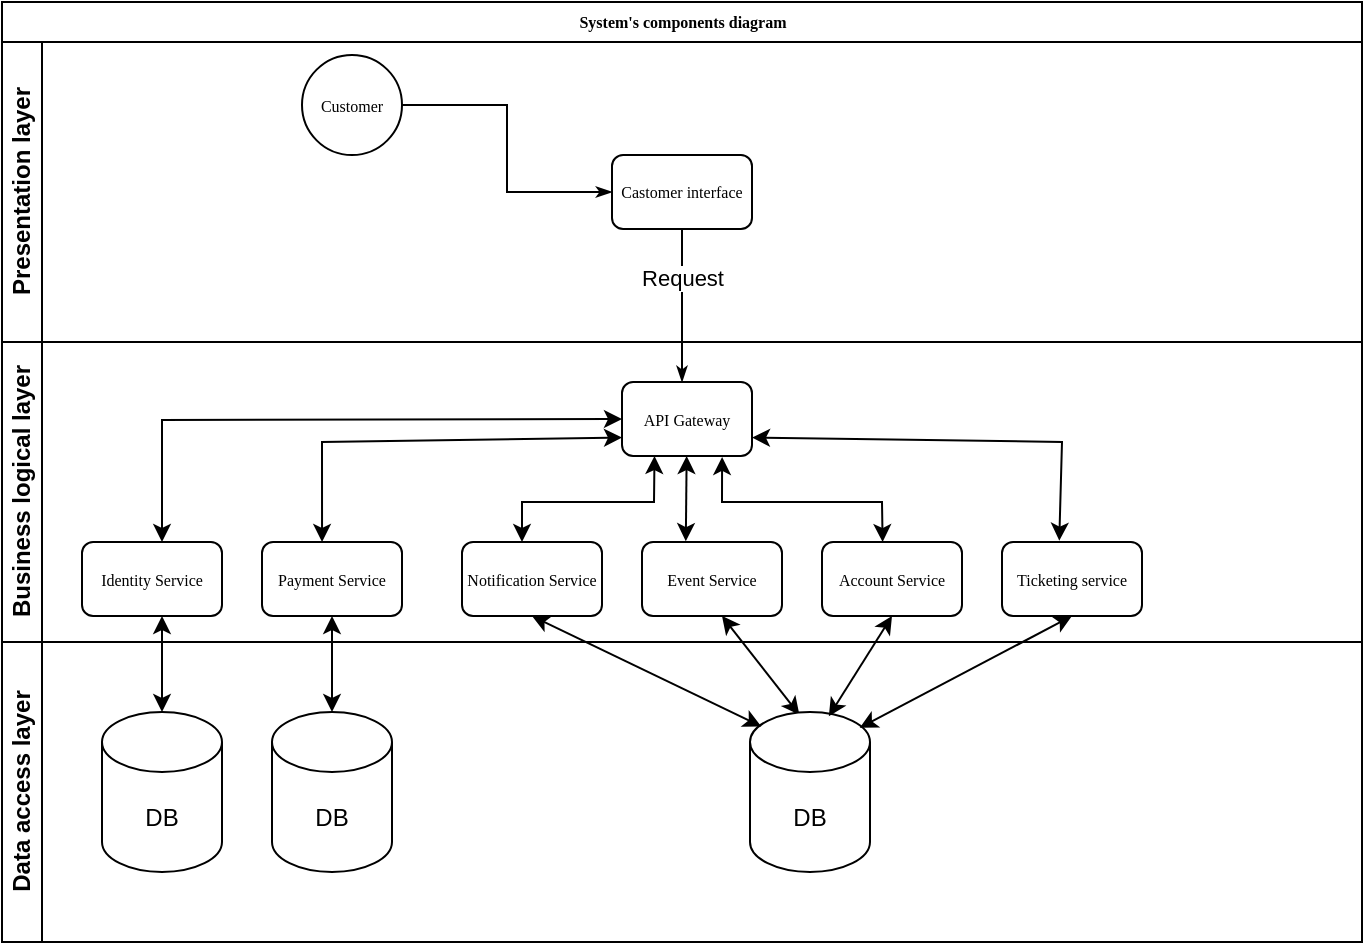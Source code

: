 <mxfile version="24.2.7" type="github" pages="3">
  <diagram id="C5RBs43oDa-KdzZeNtuy" name="Components">
    <mxGraphModel dx="989" dy="592" grid="1" gridSize="10" guides="1" tooltips="1" connect="1" arrows="1" fold="1" page="1" pageScale="1" pageWidth="827" pageHeight="1169" math="0" shadow="0">
      <root>
        <mxCell id="WIyWlLk6GJQsqaUBKTNV-0" />
        <mxCell id="WIyWlLk6GJQsqaUBKTNV-1" parent="WIyWlLk6GJQsqaUBKTNV-0" />
        <mxCell id="FSC2xQSQnxuu6QK0y-9J-13" value="&lt;span style=&quot;white-space-collapse: preserve;&quot; data-slate-fragment=&quot;JTVCJTdCJTIyZGF0YSUyMiUzQSU3QiU3RCUyQyUyMnR5cGUlMjIlM0ElMjJwYXJhZ3JhcGglMjIlMkMlMjJjaGlsZHJlbiUyMiUzQSU1QiU3QiUyMnRleHQlMjIlM0ElMjJzeXN0ZW0ncyUyMGNvbXBvbmVudHMlMjBkaWFncmFtJTIyJTJDJTIydXVpLXJpY2hUZXh0RWRpdG9yLXNwYW4tbWFyayUyMiUzQXRydWUlN0QlNUQlN0QlNUQ=&quot;&gt;System&#39;s components diagram&lt;/span&gt;" style="swimlane;html=1;childLayout=stackLayout;horizontal=1;startSize=20;horizontalStack=0;rounded=0;shadow=0;labelBackgroundColor=none;strokeWidth=1;fontFamily=Verdana;fontSize=8;align=center;" vertex="1" parent="WIyWlLk6GJQsqaUBKTNV-1">
          <mxGeometry x="40" y="10" width="680" height="470" as="geometry" />
        </mxCell>
        <mxCell id="FSC2xQSQnxuu6QK0y-9J-14" value="&lt;div&gt;Presentation layer&lt;/div&gt;" style="swimlane;html=1;startSize=20;horizontal=0;" vertex="1" parent="FSC2xQSQnxuu6QK0y-9J-13">
          <mxGeometry y="20" width="680" height="150" as="geometry" />
        </mxCell>
        <mxCell id="FSC2xQSQnxuu6QK0y-9J-15" style="edgeStyle=orthogonalEdgeStyle;rounded=0;html=1;labelBackgroundColor=none;startArrow=none;startFill=0;startSize=5;endArrow=classicThin;endFill=1;endSize=5;jettySize=auto;orthogonalLoop=1;strokeWidth=1;fontFamily=Verdana;fontSize=8" edge="1" parent="FSC2xQSQnxuu6QK0y-9J-14" source="FSC2xQSQnxuu6QK0y-9J-16" target="FSC2xQSQnxuu6QK0y-9J-17">
          <mxGeometry relative="1" as="geometry" />
        </mxCell>
        <mxCell id="FSC2xQSQnxuu6QK0y-9J-16" value="Customer" style="ellipse;whiteSpace=wrap;html=1;rounded=0;shadow=0;labelBackgroundColor=none;strokeWidth=1;fontFamily=Verdana;fontSize=8;align=center;" vertex="1" parent="FSC2xQSQnxuu6QK0y-9J-14">
          <mxGeometry x="150" y="6.5" width="50" height="50" as="geometry" />
        </mxCell>
        <mxCell id="FSC2xQSQnxuu6QK0y-9J-17" value="Castomer interface" style="rounded=1;whiteSpace=wrap;html=1;shadow=0;labelBackgroundColor=none;strokeWidth=1;fontFamily=Verdana;fontSize=8;align=center;" vertex="1" parent="FSC2xQSQnxuu6QK0y-9J-14">
          <mxGeometry x="305" y="56.5" width="70" height="37" as="geometry" />
        </mxCell>
        <mxCell id="FSC2xQSQnxuu6QK0y-9J-38" style="edgeStyle=orthogonalEdgeStyle;rounded=0;html=1;labelBackgroundColor=none;startArrow=none;startFill=0;startSize=5;endArrow=classicThin;endFill=1;endSize=5;jettySize=auto;orthogonalLoop=1;strokeWidth=1;fontFamily=Verdana;fontSize=8" edge="1" parent="FSC2xQSQnxuu6QK0y-9J-13" source="FSC2xQSQnxuu6QK0y-9J-17" target="FSC2xQSQnxuu6QK0y-9J-28">
          <mxGeometry relative="1" as="geometry">
            <Array as="points">
              <mxPoint x="340" y="150" />
              <mxPoint x="340" y="150" />
            </Array>
          </mxGeometry>
        </mxCell>
        <mxCell id="FSC2xQSQnxuu6QK0y-9J-48" value="Request" style="edgeLabel;html=1;align=center;verticalAlign=middle;resizable=0;points=[];" vertex="1" connectable="0" parent="FSC2xQSQnxuu6QK0y-9J-38">
          <mxGeometry x="-0.827" y="1" relative="1" as="geometry">
            <mxPoint x="-1" y="18" as="offset" />
          </mxGeometry>
        </mxCell>
        <mxCell id="FSC2xQSQnxuu6QK0y-9J-26" value="Business logical layer" style="swimlane;html=1;startSize=20;horizontal=0;" vertex="1" parent="FSC2xQSQnxuu6QK0y-9J-13">
          <mxGeometry y="170" width="680" height="150" as="geometry" />
        </mxCell>
        <mxCell id="FSC2xQSQnxuu6QK0y-9J-28" value="API Gateway" style="rounded=1;whiteSpace=wrap;html=1;shadow=0;labelBackgroundColor=none;strokeWidth=1;fontFamily=Verdana;fontSize=8;align=center;" vertex="1" parent="FSC2xQSQnxuu6QK0y-9J-26">
          <mxGeometry x="310" y="20" width="65" height="37" as="geometry" />
        </mxCell>
        <mxCell id="FSC2xQSQnxuu6QK0y-9J-19" value="Identity Service" style="rounded=1;whiteSpace=wrap;html=1;shadow=0;labelBackgroundColor=none;strokeWidth=1;fontFamily=Verdana;fontSize=8;align=center;" vertex="1" parent="FSC2xQSQnxuu6QK0y-9J-26">
          <mxGeometry x="40" y="100.0" width="70" height="37" as="geometry" />
        </mxCell>
        <mxCell id="FSC2xQSQnxuu6QK0y-9J-45" value="Account Service" style="rounded=1;whiteSpace=wrap;html=1;shadow=0;labelBackgroundColor=none;strokeWidth=1;fontFamily=Verdana;fontSize=8;align=center;" vertex="1" parent="FSC2xQSQnxuu6QK0y-9J-26">
          <mxGeometry x="410" y="100" width="70" height="37" as="geometry" />
        </mxCell>
        <mxCell id="FSC2xQSQnxuu6QK0y-9J-46" value="Event Service" style="rounded=1;whiteSpace=wrap;html=1;shadow=0;labelBackgroundColor=none;strokeWidth=1;fontFamily=Verdana;fontSize=8;align=center;" vertex="1" parent="FSC2xQSQnxuu6QK0y-9J-26">
          <mxGeometry x="320" y="100" width="70" height="37" as="geometry" />
        </mxCell>
        <mxCell id="FSC2xQSQnxuu6QK0y-9J-22" value="Payment Service" style="rounded=1;whiteSpace=wrap;html=1;shadow=0;labelBackgroundColor=none;strokeWidth=1;fontFamily=Verdana;fontSize=8;align=center;" vertex="1" parent="FSC2xQSQnxuu6QK0y-9J-26">
          <mxGeometry x="130" y="100.0" width="70" height="37" as="geometry" />
        </mxCell>
        <mxCell id="FSC2xQSQnxuu6QK0y-9J-37" value="Notification Service" style="rounded=1;whiteSpace=wrap;html=1;shadow=0;labelBackgroundColor=none;strokeWidth=1;fontFamily=Verdana;fontSize=8;align=center;" vertex="1" parent="FSC2xQSQnxuu6QK0y-9J-26">
          <mxGeometry x="230" y="100" width="70" height="37" as="geometry" />
        </mxCell>
        <mxCell id="FSC2xQSQnxuu6QK0y-9J-52" value="Ticketing service" style="rounded=1;whiteSpace=wrap;html=1;shadow=0;labelBackgroundColor=none;strokeWidth=1;fontFamily=Verdana;fontSize=8;align=center;" vertex="1" parent="FSC2xQSQnxuu6QK0y-9J-26">
          <mxGeometry x="500" y="100" width="70" height="37" as="geometry" />
        </mxCell>
        <mxCell id="FSC2xQSQnxuu6QK0y-9J-59" value="" style="endArrow=classic;startArrow=classic;html=1;rounded=0;entryX=0;entryY=0.5;entryDx=0;entryDy=0;" edge="1" parent="FSC2xQSQnxuu6QK0y-9J-26" target="FSC2xQSQnxuu6QK0y-9J-28">
          <mxGeometry width="50" height="50" relative="1" as="geometry">
            <mxPoint x="80" y="100" as="sourcePoint" />
            <mxPoint x="200" y="60" as="targetPoint" />
            <Array as="points">
              <mxPoint x="80" y="39" />
            </Array>
          </mxGeometry>
        </mxCell>
        <mxCell id="FSC2xQSQnxuu6QK0y-9J-61" value="" style="endArrow=classic;startArrow=classic;html=1;rounded=0;entryX=0.5;entryY=1;entryDx=0;entryDy=0;" edge="1" parent="FSC2xQSQnxuu6QK0y-9J-26">
          <mxGeometry width="50" height="50" relative="1" as="geometry">
            <mxPoint x="80" y="185" as="sourcePoint" />
            <mxPoint x="80" y="137" as="targetPoint" />
          </mxGeometry>
        </mxCell>
        <mxCell id="FSC2xQSQnxuu6QK0y-9J-62" value="" style="endArrow=classic;startArrow=classic;html=1;rounded=0;entryX=0;entryY=0.75;entryDx=0;entryDy=0;exitX=0.429;exitY=0;exitDx=0;exitDy=0;exitPerimeter=0;" edge="1" parent="FSC2xQSQnxuu6QK0y-9J-26" source="FSC2xQSQnxuu6QK0y-9J-22" target="FSC2xQSQnxuu6QK0y-9J-28">
          <mxGeometry width="50" height="50" relative="1" as="geometry">
            <mxPoint x="130" y="160" as="sourcePoint" />
            <mxPoint x="180" y="110" as="targetPoint" />
            <Array as="points">
              <mxPoint x="160" y="50" />
            </Array>
          </mxGeometry>
        </mxCell>
        <mxCell id="FSC2xQSQnxuu6QK0y-9J-63" value="" style="endArrow=classic;startArrow=classic;html=1;rounded=0;entryX=0.25;entryY=1;entryDx=0;entryDy=0;" edge="1" parent="FSC2xQSQnxuu6QK0y-9J-26" target="FSC2xQSQnxuu6QK0y-9J-28">
          <mxGeometry width="50" height="50" relative="1" as="geometry">
            <mxPoint x="260" y="100" as="sourcePoint" />
            <mxPoint x="180" y="110" as="targetPoint" />
            <Array as="points">
              <mxPoint x="260" y="80" />
              <mxPoint x="326" y="80" />
            </Array>
          </mxGeometry>
        </mxCell>
        <mxCell id="FSC2xQSQnxuu6QK0y-9J-64" value="" style="endArrow=classic;startArrow=classic;html=1;rounded=0;exitX=0.313;exitY=-0.011;exitDx=0;exitDy=0;exitPerimeter=0;" edge="1" parent="FSC2xQSQnxuu6QK0y-9J-26" source="FSC2xQSQnxuu6QK0y-9J-46" target="FSC2xQSQnxuu6QK0y-9J-28">
          <mxGeometry width="50" height="50" relative="1" as="geometry">
            <mxPoint x="130" y="160" as="sourcePoint" />
            <mxPoint x="350" y="60" as="targetPoint" />
          </mxGeometry>
        </mxCell>
        <mxCell id="FSC2xQSQnxuu6QK0y-9J-74" value="" style="endArrow=classic;startArrow=classic;html=1;rounded=0;entryX=0.77;entryY=1.013;entryDx=0;entryDy=0;entryPerimeter=0;" edge="1" parent="FSC2xQSQnxuu6QK0y-9J-26" target="FSC2xQSQnxuu6QK0y-9J-28">
          <mxGeometry width="50" height="50" relative="1" as="geometry">
            <mxPoint x="440.305" y="100" as="sourcePoint" />
            <mxPoint x="380" y="57" as="targetPoint" />
            <Array as="points">
              <mxPoint x="440" y="80" />
              <mxPoint x="360" y="80" />
            </Array>
          </mxGeometry>
        </mxCell>
        <mxCell id="FSC2xQSQnxuu6QK0y-9J-77" value="" style="endArrow=classic;startArrow=classic;html=1;rounded=0;exitX=1;exitY=0.75;exitDx=0;exitDy=0;entryX=0.409;entryY=-0.018;entryDx=0;entryDy=0;entryPerimeter=0;" edge="1" parent="FSC2xQSQnxuu6QK0y-9J-26" source="FSC2xQSQnxuu6QK0y-9J-28" target="FSC2xQSQnxuu6QK0y-9J-52">
          <mxGeometry width="50" height="50" relative="1" as="geometry">
            <mxPoint x="410" y="120" as="sourcePoint" />
            <mxPoint x="460" y="70" as="targetPoint" />
            <Array as="points">
              <mxPoint x="530" y="50" />
            </Array>
          </mxGeometry>
        </mxCell>
        <mxCell id="FSC2xQSQnxuu6QK0y-9J-80" value="" style="endArrow=classic;startArrow=classic;html=1;rounded=0;exitX=0.412;exitY=0.018;exitDx=0;exitDy=0;exitPerimeter=0;" edge="1" parent="FSC2xQSQnxuu6QK0y-9J-26" source="FSC2xQSQnxuu6QK0y-9J-57">
          <mxGeometry width="50" height="50" relative="1" as="geometry">
            <mxPoint x="310" y="187" as="sourcePoint" />
            <mxPoint x="360" y="137" as="targetPoint" />
          </mxGeometry>
        </mxCell>
        <mxCell id="FSC2xQSQnxuu6QK0y-9J-30" value="Data access layer" style="swimlane;html=1;startSize=20;horizontal=0;" vertex="1" parent="FSC2xQSQnxuu6QK0y-9J-13">
          <mxGeometry y="320" width="680" height="150" as="geometry" />
        </mxCell>
        <mxCell id="FSC2xQSQnxuu6QK0y-9J-56" value="DB" style="shape=cylinder3;whiteSpace=wrap;html=1;boundedLbl=1;backgroundOutline=1;size=15;" vertex="1" parent="FSC2xQSQnxuu6QK0y-9J-30">
          <mxGeometry x="135" y="35" width="60" height="80" as="geometry" />
        </mxCell>
        <mxCell id="FSC2xQSQnxuu6QK0y-9J-55" value="DB" style="shape=cylinder3;whiteSpace=wrap;html=1;boundedLbl=1;backgroundOutline=1;size=15;" vertex="1" parent="FSC2xQSQnxuu6QK0y-9J-30">
          <mxGeometry x="50" y="35" width="60" height="80" as="geometry" />
        </mxCell>
        <mxCell id="FSC2xQSQnxuu6QK0y-9J-57" value="DB" style="shape=cylinder3;whiteSpace=wrap;html=1;boundedLbl=1;backgroundOutline=1;size=15;" vertex="1" parent="FSC2xQSQnxuu6QK0y-9J-30">
          <mxGeometry x="374" y="35" width="60" height="80" as="geometry" />
        </mxCell>
        <mxCell id="FSC2xQSQnxuu6QK0y-9J-60" value="" style="endArrow=classic;startArrow=classic;html=1;rounded=0;entryX=0.5;entryY=1;entryDx=0;entryDy=0;" edge="1" parent="FSC2xQSQnxuu6QK0y-9J-13" source="FSC2xQSQnxuu6QK0y-9J-56" target="FSC2xQSQnxuu6QK0y-9J-22">
          <mxGeometry width="50" height="50" relative="1" as="geometry">
            <mxPoint x="130" y="380" as="sourcePoint" />
            <mxPoint x="180" y="330" as="targetPoint" />
          </mxGeometry>
        </mxCell>
        <mxCell id="FSC2xQSQnxuu6QK0y-9J-78" value="" style="endArrow=classic;startArrow=classic;html=1;rounded=0;entryX=0.5;entryY=1;entryDx=0;entryDy=0;exitX=0.914;exitY=0.099;exitDx=0;exitDy=0;exitPerimeter=0;" edge="1" parent="FSC2xQSQnxuu6QK0y-9J-13" source="FSC2xQSQnxuu6QK0y-9J-57" target="FSC2xQSQnxuu6QK0y-9J-52">
          <mxGeometry width="50" height="50" relative="1" as="geometry">
            <mxPoint x="410" y="373" as="sourcePoint" />
            <mxPoint x="535" y="300" as="targetPoint" />
          </mxGeometry>
        </mxCell>
        <mxCell id="FSC2xQSQnxuu6QK0y-9J-79" value="" style="endArrow=classic;startArrow=classic;html=1;rounded=0;entryX=0.5;entryY=1;entryDx=0;entryDy=0;exitX=0.657;exitY=0.027;exitDx=0;exitDy=0;exitPerimeter=0;" edge="1" parent="FSC2xQSQnxuu6QK0y-9J-13" source="FSC2xQSQnxuu6QK0y-9J-57" target="FSC2xQSQnxuu6QK0y-9J-45">
          <mxGeometry width="50" height="50" relative="1" as="geometry">
            <mxPoint x="402.71" y="355" as="sourcePoint" />
            <mxPoint x="434.0" y="280.409" as="targetPoint" />
          </mxGeometry>
        </mxCell>
        <mxCell id="FSC2xQSQnxuu6QK0y-9J-82" value="" style="endArrow=classic;startArrow=classic;html=1;rounded=0;entryX=0.5;entryY=1;entryDx=0;entryDy=0;exitX=0.094;exitY=0.09;exitDx=0;exitDy=0;exitPerimeter=0;" edge="1" parent="FSC2xQSQnxuu6QK0y-9J-13" source="FSC2xQSQnxuu6QK0y-9J-57" target="FSC2xQSQnxuu6QK0y-9J-37">
          <mxGeometry width="50" height="50" relative="1" as="geometry">
            <mxPoint x="382.27" y="363.44" as="sourcePoint" />
            <mxPoint x="240.0" y="289.996" as="targetPoint" />
          </mxGeometry>
        </mxCell>
      </root>
    </mxGraphModel>
  </diagram>
  <diagram id="VbopG9nKai5J8iTSAUIw" name="State machine">
    <mxGraphModel dx="2284" dy="858" grid="1" gridSize="10" guides="1" tooltips="1" connect="1" arrows="1" fold="1" page="1" pageScale="1" pageWidth="850" pageHeight="1100" math="0" shadow="0">
      <root>
        <mxCell id="0" />
        <mxCell id="1" parent="0" />
        <mxCell id="OxrIHFO919TnP80p8CpJ-8" value="&lt;span style=&quot;white-space: pre;&quot; data-slate-fragment=&quot;JTVCJTdCJTIyZGF0YSUyMiUzQSU3QiU3RCUyQyUyMnR5cGUlMjIlM0ElMjJwYXJhZ3JhcGglMjIlMkMlMjJjaGlsZHJlbiUyMiUzQSU1QiU3QiUyMnRleHQlMjIlM0ElMjIlMjBzdGF0ZSUyMG1hY2hpbmUlMjBkaWFncmFtJTIwZm9yJTIwYSUyMHNlYXQlMjBzdGF0ZSUyMiUyQyUyMnV1aS1yaWNoVGV4dEVkaXRvci1zcGFuLW1hcmslMjIlM0F0cnVlJTdEJTVEJTdEJTVE&quot;&gt; State machine diagram for a seat state&lt;/span&gt;" style="swimlane;whiteSpace=wrap;html=1;" vertex="1" parent="1">
          <mxGeometry x="-790" y="50" width="580" height="490" as="geometry" />
        </mxCell>
        <mxCell id="OxrIHFO919TnP80p8CpJ-1" value="" style="ellipse;fillColor=strokeColor;" vertex="1" parent="OxrIHFO919TnP80p8CpJ-8">
          <mxGeometry x="267" y="80" width="14" height="14" as="geometry" />
        </mxCell>
        <mxCell id="OxrIHFO919TnP80p8CpJ-2" value="Available" style="rounded=1;absoluteArcSize=1;arcSize=14;whiteSpace=wrap;strokeWidth=2;" vertex="1" parent="OxrIHFO919TnP80p8CpJ-8">
          <mxGeometry x="233" y="144" width="81" height="34" as="geometry" />
        </mxCell>
        <mxCell id="OxrIHFO919TnP80p8CpJ-3" value="Booked" style="rounded=1;absoluteArcSize=1;arcSize=14;whiteSpace=wrap;strokeWidth=2;" vertex="1" parent="OxrIHFO919TnP80p8CpJ-8">
          <mxGeometry x="233" y="247" width="82" height="34" as="geometry" />
        </mxCell>
        <mxCell id="OxrIHFO919TnP80p8CpJ-4" value="" style="curved=1;startArrow=none;;exitX=0.475;exitY=1;entryX=0.502;entryY=0;rounded=0;" edge="1" parent="OxrIHFO919TnP80p8CpJ-8" source="OxrIHFO919TnP80p8CpJ-1" target="OxrIHFO919TnP80p8CpJ-2">
          <mxGeometry relative="1" as="geometry">
            <Array as="points" />
          </mxGeometry>
        </mxCell>
        <mxCell id="OxrIHFO919TnP80p8CpJ-5" value="Seat taken" style="curved=1;startArrow=none;;exitX=0.284;exitY=1;entryX=0.281;entryY=0;rounded=0;" edge="1" parent="OxrIHFO919TnP80p8CpJ-8" source="OxrIHFO919TnP80p8CpJ-2" target="OxrIHFO919TnP80p8CpJ-3">
          <mxGeometry x="-0.46" y="15" relative="1" as="geometry">
            <Array as="points">
              <mxPoint x="110" y="210" />
            </Array>
            <mxPoint as="offset" />
          </mxGeometry>
        </mxCell>
        <mxCell id="OxrIHFO919TnP80p8CpJ-6" value="Seat released" style="curved=1;startArrow=none;;exitX=0.711;exitY=0;entryX=0.719;entryY=1;rounded=0;" edge="1" parent="OxrIHFO919TnP80p8CpJ-8" source="OxrIHFO919TnP80p8CpJ-3" target="OxrIHFO919TnP80p8CpJ-2">
          <mxGeometry x="0.465" y="15" relative="1" as="geometry">
            <Array as="points">
              <mxPoint x="480" y="210" />
            </Array>
            <mxPoint as="offset" />
          </mxGeometry>
        </mxCell>
        <mxCell id="OxrIHFO919TnP80p8CpJ-7" value="Seat not yet released" style="curved=1;startArrow=none;;exitX=0.993;exitY=0.323;entryX=0.993;entryY=0.677;rounded=0;" edge="1" parent="OxrIHFO919TnP80p8CpJ-8" source="OxrIHFO919TnP80p8CpJ-3" target="OxrIHFO919TnP80p8CpJ-3">
          <mxGeometry relative="1" as="geometry">
            <Array as="points">
              <mxPoint x="389" y="247" />
              <mxPoint x="407" y="247" />
              <mxPoint x="426" y="264" />
              <mxPoint x="407" y="281" />
              <mxPoint x="389" y="281" />
            </Array>
          </mxGeometry>
        </mxCell>
        <mxCell id="OxrIHFO919TnP80p8CpJ-11" value="" style="endArrow=classic;html=1;rounded=0;exitX=0.5;exitY=1;exitDx=0;exitDy=0;entryX=0.5;entryY=0;entryDx=0;entryDy=0;" edge="1" parent="OxrIHFO919TnP80p8CpJ-8" source="OxrIHFO919TnP80p8CpJ-3" target="OxrIHFO919TnP80p8CpJ-9">
          <mxGeometry width="50" height="50" relative="1" as="geometry">
            <mxPoint x="410" y="330" as="sourcePoint" />
            <mxPoint x="460" y="280" as="targetPoint" />
          </mxGeometry>
        </mxCell>
        <mxCell id="OxrIHFO919TnP80p8CpJ-12" value="Seat paid" style="edgeLabel;html=1;align=center;verticalAlign=middle;resizable=0;points=[];" vertex="1" connectable="0" parent="OxrIHFO919TnP80p8CpJ-11">
          <mxGeometry x="0.063" y="2" relative="1" as="geometry">
            <mxPoint x="-2" y="-2" as="offset" />
          </mxGeometry>
        </mxCell>
        <mxCell id="OxrIHFO919TnP80p8CpJ-14" value="" style="curved=1;endArrow=classic;html=1;rounded=0;exitX=1;exitY=0.5;exitDx=0;exitDy=0;" edge="1" parent="OxrIHFO919TnP80p8CpJ-8" source="OxrIHFO919TnP80p8CpJ-9">
          <mxGeometry width="50" height="50" relative="1" as="geometry">
            <mxPoint x="314" y="372" as="sourcePoint" />
            <mxPoint x="310" y="156" as="targetPoint" />
            <Array as="points">
              <mxPoint x="460" y="325" />
              <mxPoint x="540" y="295" />
              <mxPoint x="540" y="185" />
            </Array>
          </mxGeometry>
        </mxCell>
        <mxCell id="OxrIHFO919TnP80p8CpJ-15" value="Order canceled" style="edgeLabel;html=1;align=center;verticalAlign=middle;resizable=0;points=[];" vertex="1" connectable="0" parent="OxrIHFO919TnP80p8CpJ-14">
          <mxGeometry x="-0.099" relative="1" as="geometry">
            <mxPoint x="-10" y="-8" as="offset" />
          </mxGeometry>
        </mxCell>
        <mxCell id="OxrIHFO919TnP80p8CpJ-19" value="" style="endArrow=classic;html=1;rounded=0;exitX=0.5;exitY=0;exitDx=0;exitDy=0;entryX=0.5;entryY=1;entryDx=0;entryDy=0;" edge="1" parent="OxrIHFO919TnP80p8CpJ-8" source="OxrIHFO919TnP80p8CpJ-3" target="OxrIHFO919TnP80p8CpJ-2">
          <mxGeometry width="50" height="50" relative="1" as="geometry">
            <mxPoint x="410" y="320" as="sourcePoint" />
            <mxPoint x="460" y="270" as="targetPoint" />
          </mxGeometry>
        </mxCell>
        <mxCell id="OxrIHFO919TnP80p8CpJ-20" value="Book time expired" style="edgeLabel;html=1;align=center;verticalAlign=middle;resizable=0;points=[];" vertex="1" connectable="0" parent="OxrIHFO919TnP80p8CpJ-19">
          <mxGeometry x="0.043" relative="1" as="geometry">
            <mxPoint as="offset" />
          </mxGeometry>
        </mxCell>
        <mxCell id="OxrIHFO919TnP80p8CpJ-9" value="Sold" style="rounded=1;absoluteArcSize=1;arcSize=14;whiteSpace=wrap;strokeWidth=2;" vertex="1" parent="OxrIHFO919TnP80p8CpJ-8">
          <mxGeometry x="232" y="340" width="82" height="34" as="geometry" />
        </mxCell>
        <mxCell id="OxrIHFO919TnP80p8CpJ-18" value="" style="endArrow=classic;html=1;rounded=0;exitX=0.5;exitY=1;exitDx=0;exitDy=0;" edge="1" parent="OxrIHFO919TnP80p8CpJ-8" source="OxrIHFO919TnP80p8CpJ-9" target="OxrIHFO919TnP80p8CpJ-17">
          <mxGeometry width="50" height="50" relative="1" as="geometry">
            <mxPoint x="273" y="374" as="sourcePoint" />
            <mxPoint x="273" y="430" as="targetPoint" />
          </mxGeometry>
        </mxCell>
        <mxCell id="OxrIHFO919TnP80p8CpJ-17" value="" style="ellipse;fillColor=strokeColor;" vertex="1" parent="OxrIHFO919TnP80p8CpJ-8">
          <mxGeometry x="266" y="420" width="14" height="14" as="geometry" />
        </mxCell>
      </root>
    </mxGraphModel>
  </diagram>
  <diagram id="KAtjBUedNfmfqGlVJ2dM" name="Sequence">
    <mxGraphModel dx="2216" dy="817" grid="1" gridSize="10" guides="1" tooltips="1" connect="1" arrows="1" fold="1" page="1" pageScale="1" pageWidth="850" pageHeight="1100" math="0" shadow="0">
      <root>
        <mxCell id="0" />
        <mxCell id="1" parent="0" />
        <mxCell id="52OlmpjXNag8NZeNVnOG-27" value="&lt;span style=&quot;white-space: pre;&quot; data-slate-fragment=&quot;JTVCJTdCJTIyZGF0YSUyMiUzQSU3QiU3RCUyQyUyMnR5cGUlMjIlM0ElMjJwYXJhZ3JhcGglMjIlMkMlMjJjaGlsZHJlbiUyMiUzQSU1QiU3QiUyMnRleHQlMjIlM0ElMjJzZXF1ZW5jZSUyMGRpYWdyYW0lMjBmb3IlMjBidXlpbmclMjBhJTIwc2VhdCUyMG9mJTIwYSUyMGxvd2VzdCUyMHByaWNlJTIyJTJDJTIydXVpLXJpY2hUZXh0RWRpdG9yLXNwYW4tbWFyayUyMiUzQXRydWUlN0QlNUQlN0QlNUQ=&quot;&gt;Sequence diagram for buying a seat of a lowest price&lt;/span&gt;" style="swimlane;whiteSpace=wrap;html=1;" vertex="1" parent="1">
          <mxGeometry x="-825" y="20" width="945" height="900" as="geometry" />
        </mxCell>
        <mxCell id="52OlmpjXNag8NZeNVnOG-28" value="Castomer" style="shape=umlLifeline;perimeter=lifelinePerimeter;whiteSpace=wrap;container=1;dropTarget=0;collapsible=0;recursiveResize=0;outlineConnect=0;portConstraint=eastwest;newEdgeStyle={&quot;edgeStyle&quot;:&quot;elbowEdgeStyle&quot;,&quot;elbow&quot;:&quot;vertical&quot;,&quot;curved&quot;:0,&quot;rounded&quot;:0};size=65;" vertex="1" parent="1">
          <mxGeometry x="-790" y="70" width="150" height="740" as="geometry" />
        </mxCell>
        <mxCell id="52OlmpjXNag8NZeNVnOG-29" value="TicketingSystem" style="shape=umlLifeline;perimeter=lifelinePerimeter;whiteSpace=wrap;container=1;dropTarget=0;collapsible=0;recursiveResize=0;outlineConnect=0;portConstraint=eastwest;newEdgeStyle={&quot;edgeStyle&quot;:&quot;elbowEdgeStyle&quot;,&quot;elbow&quot;:&quot;vertical&quot;,&quot;curved&quot;:0,&quot;rounded&quot;:0};size=65;" vertex="1" parent="1">
          <mxGeometry x="-558" y="70" width="150" height="740" as="geometry" />
        </mxCell>
        <mxCell id="52OlmpjXNag8NZeNVnOG-30" value="PaymentGateway" style="shape=umlLifeline;perimeter=lifelinePerimeter;whiteSpace=wrap;container=1;dropTarget=0;collapsible=0;recursiveResize=0;outlineConnect=0;portConstraint=eastwest;newEdgeStyle={&quot;edgeStyle&quot;:&quot;elbowEdgeStyle&quot;,&quot;elbow&quot;:&quot;vertical&quot;,&quot;curved&quot;:0,&quot;rounded&quot;:0};size=65;" vertex="1" parent="1">
          <mxGeometry x="-315" y="70" width="150" height="740" as="geometry" />
        </mxCell>
        <mxCell id="52OlmpjXNag8NZeNVnOG-31" value="NotificationService" style="shape=umlLifeline;perimeter=lifelinePerimeter;whiteSpace=wrap;container=1;dropTarget=0;collapsible=0;recursiveResize=0;outlineConnect=0;portConstraint=eastwest;newEdgeStyle={&quot;edgeStyle&quot;:&quot;elbowEdgeStyle&quot;,&quot;elbow&quot;:&quot;vertical&quot;,&quot;curved&quot;:0,&quot;rounded&quot;:0};size=65;" vertex="1" parent="1">
          <mxGeometry x="-115" y="70" width="153" height="740" as="geometry" />
        </mxCell>
        <mxCell id="52OlmpjXNag8NZeNVnOG-32" value="Request available seats with lowest price" style="verticalAlign=bottom;endArrow=block;edgeStyle=elbowEdgeStyle;elbow=horizontal;curved=0;rounded=0;" edge="1" parent="1" source="52OlmpjXNag8NZeNVnOG-28" target="52OlmpjXNag8NZeNVnOG-29">
          <mxGeometry relative="1" as="geometry">
            <Array as="points">
              <mxPoint x="-589" y="177" />
            </Array>
          </mxGeometry>
        </mxCell>
        <mxCell id="52OlmpjXNag8NZeNVnOG-33" value="Find available seats" style="curved=1;rounded=0;" edge="1" parent="1" source="52OlmpjXNag8NZeNVnOG-29" target="52OlmpjXNag8NZeNVnOG-29">
          <mxGeometry relative="1" as="geometry">
            <Array as="points">
              <mxPoint x="-433" y="229" />
              <mxPoint x="-433" y="259" />
            </Array>
          </mxGeometry>
        </mxCell>
        <mxCell id="52OlmpjXNag8NZeNVnOG-34" value="Return available seats" style="verticalAlign=bottom;endArrow=block;edgeStyle=elbowEdgeStyle;elbow=vertical;curved=0;rounded=0;" edge="1" parent="1" source="52OlmpjXNag8NZeNVnOG-29" target="52OlmpjXNag8NZeNVnOG-28">
          <mxGeometry relative="1" as="geometry">
            <Array as="points">
              <mxPoint x="-589" y="311" />
            </Array>
          </mxGeometry>
        </mxCell>
        <mxCell id="52OlmpjXNag8NZeNVnOG-35" value="Request to buy seat" style="verticalAlign=bottom;endArrow=block;edgeStyle=elbowEdgeStyle;elbow=vertical;curved=0;rounded=0;" edge="1" parent="1" source="52OlmpjXNag8NZeNVnOG-28" target="52OlmpjXNag8NZeNVnOG-29">
          <mxGeometry relative="1" as="geometry">
            <Array as="points">
              <mxPoint x="-589" y="363" />
            </Array>
          </mxGeometry>
        </mxCell>
        <mxCell id="52OlmpjXNag8NZeNVnOG-36" value="Initiate payment process" style="verticalAlign=bottom;endArrow=block;edgeStyle=elbowEdgeStyle;elbow=vertical;curved=0;rounded=0;" edge="1" parent="1" source="52OlmpjXNag8NZeNVnOG-29" target="52OlmpjXNag8NZeNVnOG-30">
          <mxGeometry relative="1" as="geometry">
            <Array as="points">
              <mxPoint x="-351" y="415" />
            </Array>
          </mxGeometry>
        </mxCell>
        <mxCell id="52OlmpjXNag8NZeNVnOG-37" value="Payment response" style="verticalAlign=bottom;endArrow=block;edgeStyle=elbowEdgeStyle;elbow=vertical;curved=0;rounded=0;dashed=1;dashPattern=2 3;" edge="1" parent="1" source="52OlmpjXNag8NZeNVnOG-30" target="52OlmpjXNag8NZeNVnOG-29">
          <mxGeometry relative="1" as="geometry">
            <Array as="points">
              <mxPoint x="-351" y="467" />
            </Array>
          </mxGeometry>
        </mxCell>
        <mxCell id="52OlmpjXNag8NZeNVnOG-38" value="Reserve seat" style="curved=1;rounded=0;" edge="1" parent="1" source="52OlmpjXNag8NZeNVnOG-29" target="52OlmpjXNag8NZeNVnOG-29">
          <mxGeometry relative="1" as="geometry">
            <Array as="points">
              <mxPoint x="-433" y="519" />
              <mxPoint x="-433" y="549" />
            </Array>
          </mxGeometry>
        </mxCell>
        <mxCell id="52OlmpjXNag8NZeNVnOG-39" value="Confirm reservation" style="verticalAlign=bottom;endArrow=block;edgeStyle=elbowEdgeStyle;elbow=vertical;curved=0;rounded=0;" edge="1" parent="1" source="52OlmpjXNag8NZeNVnOG-29" target="52OlmpjXNag8NZeNVnOG-28">
          <mxGeometry relative="1" as="geometry">
            <Array as="points">
              <mxPoint x="-589" y="601" />
            </Array>
          </mxGeometry>
        </mxCell>
        <mxCell id="52OlmpjXNag8NZeNVnOG-40" value="Send booking confirmation" style="verticalAlign=bottom;endArrow=block;edgeStyle=elbowEdgeStyle;elbow=vertical;curved=0;rounded=0;" edge="1" parent="1" source="52OlmpjXNag8NZeNVnOG-29" target="52OlmpjXNag8NZeNVnOG-31">
          <mxGeometry relative="1" as="geometry">
            <Array as="points">
              <mxPoint x="-251" y="653" />
            </Array>
          </mxGeometry>
        </mxCell>
        <mxCell id="52OlmpjXNag8NZeNVnOG-41" value="Notify user" style="verticalAlign=bottom;endArrow=block;edgeStyle=elbowEdgeStyle;elbow=vertical;curved=0;rounded=0;dashed=1;dashPattern=2 3;" edge="1" parent="1" source="52OlmpjXNag8NZeNVnOG-31" target="52OlmpjXNag8NZeNVnOG-28">
          <mxGeometry relative="1" as="geometry">
            <Array as="points">
              <mxPoint x="-367" y="705" />
            </Array>
          </mxGeometry>
        </mxCell>
        <mxCell id="52OlmpjXNag8NZeNVnOG-43" value="Castomer" style="rounded=0;whiteSpace=wrap;html=1;" vertex="1" parent="1">
          <mxGeometry x="-780" y="750" width="150" height="60" as="geometry" />
        </mxCell>
        <mxCell id="52OlmpjXNag8NZeNVnOG-44" value="TicketingSystem" style="rounded=0;whiteSpace=wrap;html=1;" vertex="1" parent="1">
          <mxGeometry x="-550" y="750" width="150" height="60" as="geometry" />
        </mxCell>
        <mxCell id="52OlmpjXNag8NZeNVnOG-45" value="PaymentGateway" style="rounded=0;whiteSpace=wrap;html=1;" vertex="1" parent="1">
          <mxGeometry x="-315" y="750" width="150" height="60" as="geometry" />
        </mxCell>
        <mxCell id="52OlmpjXNag8NZeNVnOG-46" value="NotificationService" style="rounded=0;whiteSpace=wrap;html=1;" vertex="1" parent="1">
          <mxGeometry x="-115" y="750" width="150" height="60" as="geometry" />
        </mxCell>
      </root>
    </mxGraphModel>
  </diagram>
</mxfile>
